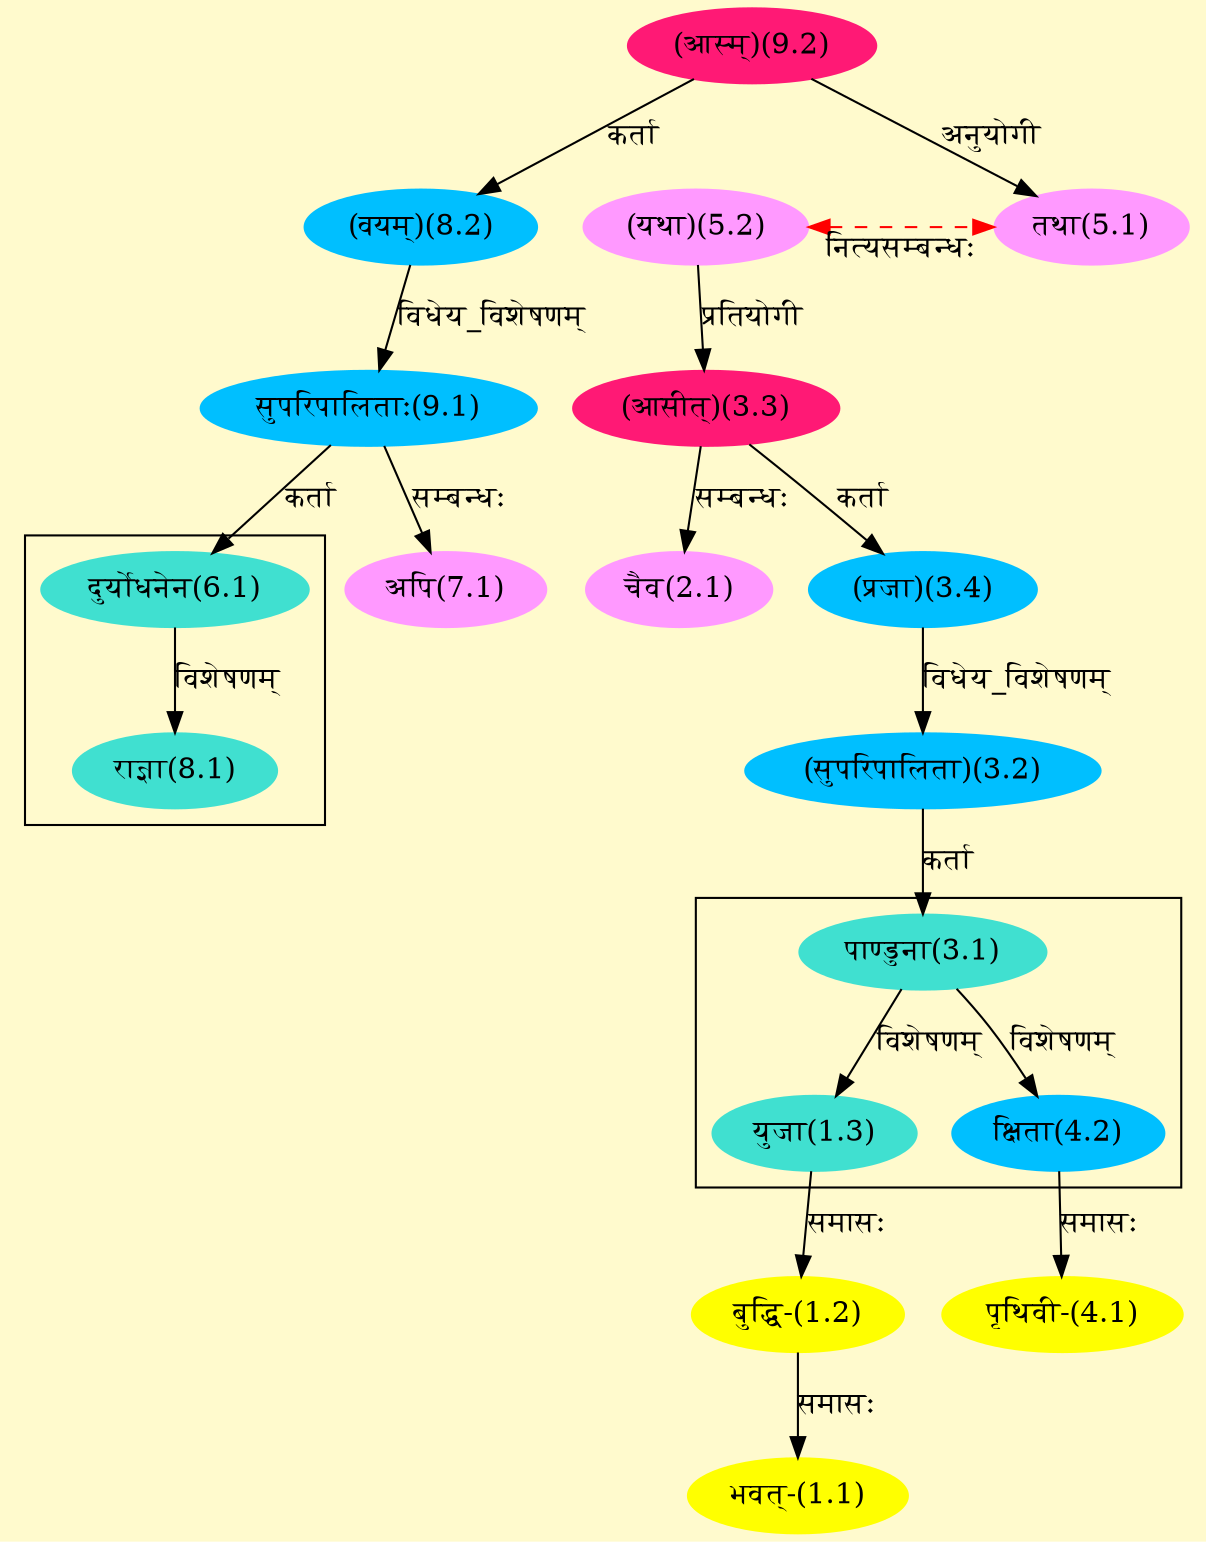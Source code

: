 digraph G{
rankdir=BT;
 compound=true;
 bgcolor="lemonchiffon1";

subgraph cluster_1{
Node1_3 [style=filled, color="#40E0D0" label = "युजा(1.3)"]
Node3_1 [style=filled, color="#40E0D0" label = "पाण्डुना(3.1)"]
Node4_2 [style=filled, color="#00BFFF" label = "क्षिता(4.2)"]

}

subgraph cluster_2{
Node8_1 [style=filled, color="#40E0D0" label = "राज्ञा(8.1)"]
Node6_1 [style=filled, color="#40E0D0" label = "दुर्योधनेन(6.1)"]

}
Node1_1 [style=filled, color="#FFFF00" label = "भवत्-(1.1)"]
Node1_2 [style=filled, color="#FFFF00" label = "बुद्धि-(1.2)"]
Node1_3 [style=filled, color="#40E0D0" label = "युजा(1.3)"]
Node2_1 [style=filled, color="#FF99FF" label = "चैव(2.1)"]
Node3_3 [style=filled, color="#FF1975" label = "(आसीत्)(3.3)"]
Node3_1 [style=filled, color="#40E0D0" label = "पाण्डुना(3.1)"]
Node3_2 [style=filled, color="#00BFFF" label = "(सुपरिपालिता)(3.2)"]
Node3_4 [style=filled, color="#00BFFF" label = "(प्रजा)(3.4)"]
Node5_2 [style=filled, color="#FF99FF" label = "(यथा)(5.2)"]
Node4_1 [style=filled, color="#FFFF00" label = "पृथिवी-(4.1)"]
Node4_2 [style=filled, color="#00BFFF" label = "क्षिता(4.2)"]
Node5_1 [style=filled, color="#FF99FF" label = "तथा(5.1)"]
Node9_2 [style=filled, color="#FF1975" label = "(आस्म्)(9.2)"]
Node6_1 [style=filled, color="#40E0D0" label = "दुर्योधनेन(6.1)"]
Node9_1 [style=filled, color="#00BFFF" label = "सुपरिपालिताः(9.1)"]
Node7_1 [style=filled, color="#FF99FF" label = "अपि(7.1)"]
Node8_2 [style=filled, color="#00BFFF" label = "(वयम्)(8.2)"]
{rank = same; Node5_2; Node5_1;}
/* Start of Relations section */

Node1_1 -> Node1_2 [  label="समासः"  dir="back" ]
Node1_2 -> Node1_3 [  label="समासः"  dir="back" ]
Node1_3 -> Node3_1 [  label="विशेषणम्"  dir="back" ]
Node2_1 -> Node3_3 [  label="सम्बन्धः"  dir="back" ]
Node3_1 -> Node3_2 [  label="कर्ता"  dir="back" ]
Node3_2 -> Node3_4 [  label="विधेय_विशेषणम्"  dir="back" ]
Node3_3 -> Node5_2 [  label="प्रतियोगी"  dir="back" ]
Node3_4 -> Node3_3 [  label="कर्ता"  dir="back" ]
Node4_1 -> Node4_2 [  label="समासः"  dir="back" ]
Node4_2 -> Node3_1 [  label="विशेषणम्"  dir="back" ]
Node5_1 -> Node9_2 [  label="अनुयोगी"  dir="back" ]
Node5_2 -> Node5_1 [ style=dashed color="red" label="नित्यसम्बन्धः"  dir="both" ]
Node6_1 -> Node9_1 [  label="कर्ता"  dir="back" ]
Node7_1 -> Node9_1 [  label="सम्बन्धः"  dir="back" ]
Node8_1 -> Node6_1 [  label="विशेषणम्"  dir="back" ]
Node8_2 -> Node9_2 [  label="कर्ता"  dir="back" ]
Node9_1 -> Node8_2 [  label="विधेय_विशेषणम्"  dir="back" ]
}

